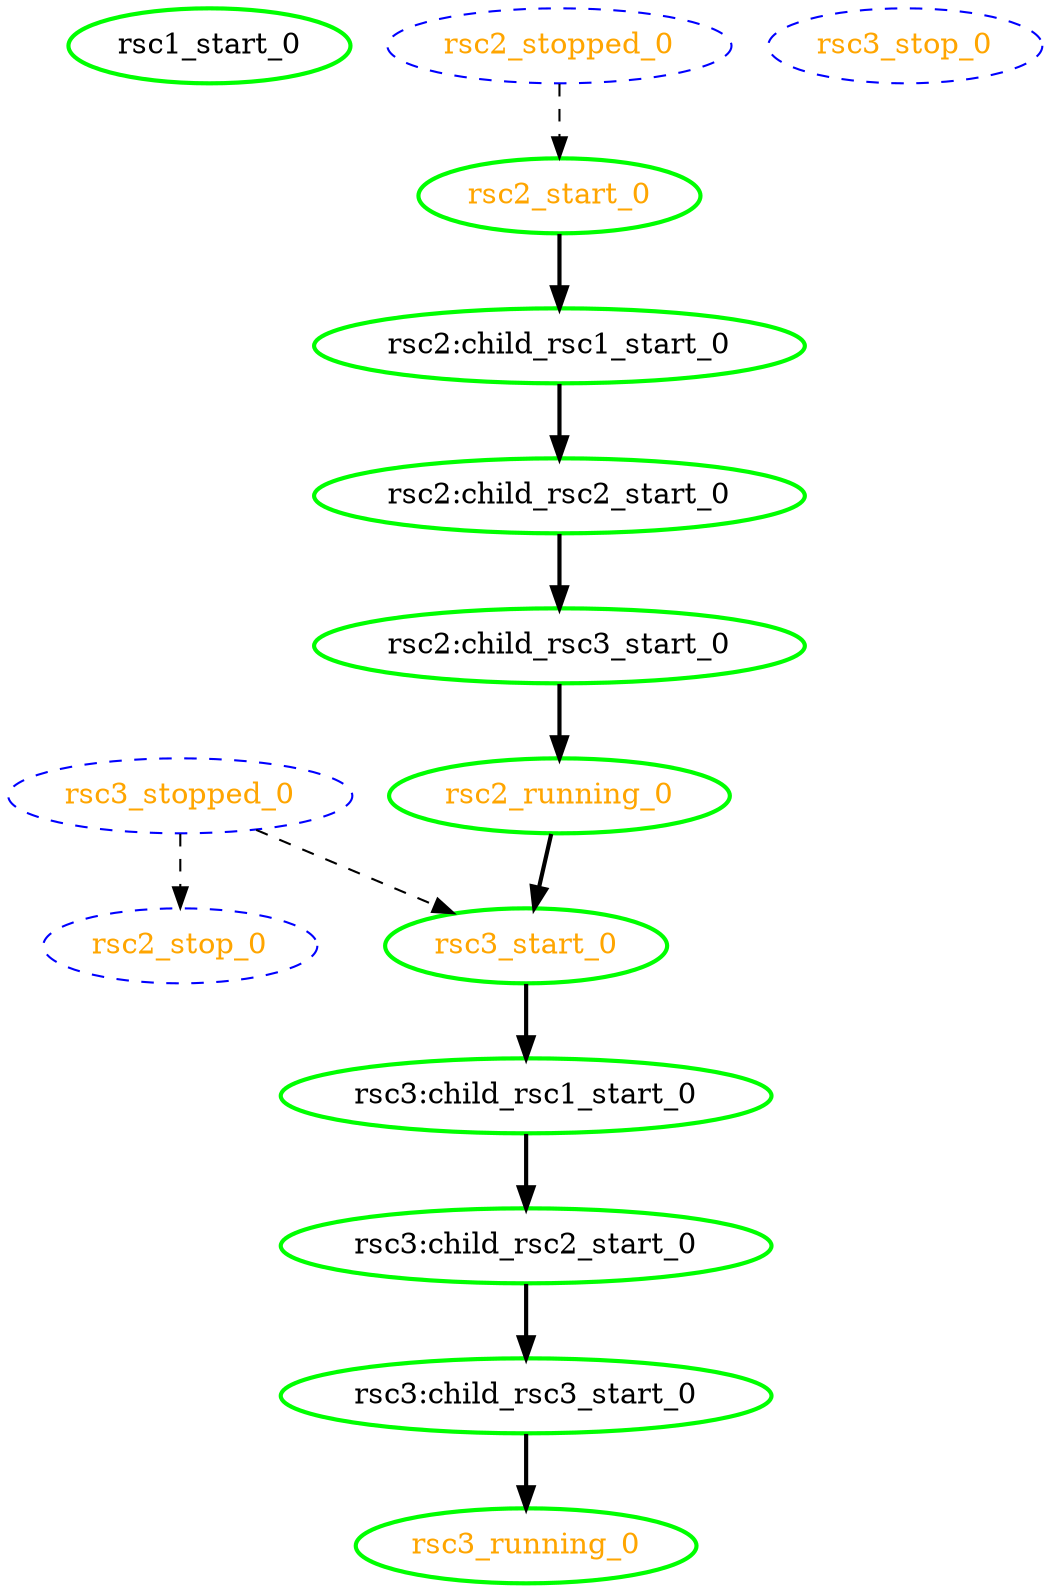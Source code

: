 digraph "g" {
	size = "30,30"
"rsc1_start_0" [ tooltip="node1" style=bold color="green" fontcolor="black" ]
"rsc2:child_rsc1_start_0" [ tooltip="node2" style=bold color="green" fontcolor="black" ]
"rsc2:child_rsc2_start_0" [ tooltip="node2" style=bold color="green" fontcolor="black" ]
"rsc2:child_rsc3_start_0" [ tooltip="node2" style=bold color="green" fontcolor="black" ]
"rsc2_start_0" [ tooltip="" style=bold color="green" fontcolor="orange" ]
"rsc2_running_0" [ tooltip="" style=bold color="green" fontcolor="orange" ]
"rsc2_stop_0" [ style="dashed" color="blue" fontcolor="orange" ]
"rsc2_stopped_0" [ style="dashed" color="blue" fontcolor="orange" ]
"rsc3:child_rsc1_start_0" [ tooltip="node2" style=bold color="green" fontcolor="black" ]
"rsc3:child_rsc2_start_0" [ tooltip="node2" style=bold color="green" fontcolor="black" ]
"rsc3:child_rsc3_start_0" [ tooltip="node2" style=bold color="green" fontcolor="black" ]
"rsc3_start_0" [ tooltip="" style=bold color="green" fontcolor="orange" ]
"rsc3_running_0" [ tooltip="" style=bold color="green" fontcolor="orange" ]
"rsc3_stop_0" [ style="dashed" color="blue" fontcolor="orange" ]
"rsc3_stopped_0" [ style="dashed" color="blue" fontcolor="orange" ]
"rsc2_start_0" -> "rsc2:child_rsc1_start_0" [ style = bold]
"rsc2:child_rsc1_start_0" -> "rsc2:child_rsc2_start_0" [ style = bold]
"rsc2:child_rsc2_start_0" -> "rsc2:child_rsc3_start_0" [ style = bold]
"rsc2_stopped_0" -> "rsc2_start_0" [ style = dashed]
"rsc2:child_rsc3_start_0" -> "rsc2_running_0" [ style = bold]
"rsc3_stopped_0" -> "rsc2_stop_0" [ style = dashed]
"rsc3_start_0" -> "rsc3:child_rsc1_start_0" [ style = bold]
"rsc3:child_rsc1_start_0" -> "rsc3:child_rsc2_start_0" [ style = bold]
"rsc3:child_rsc2_start_0" -> "rsc3:child_rsc3_start_0" [ style = bold]
"rsc2_running_0" -> "rsc3_start_0" [ style = bold]
"rsc3_stopped_0" -> "rsc3_start_0" [ style = dashed]
"rsc3:child_rsc3_start_0" -> "rsc3_running_0" [ style = bold]
}
